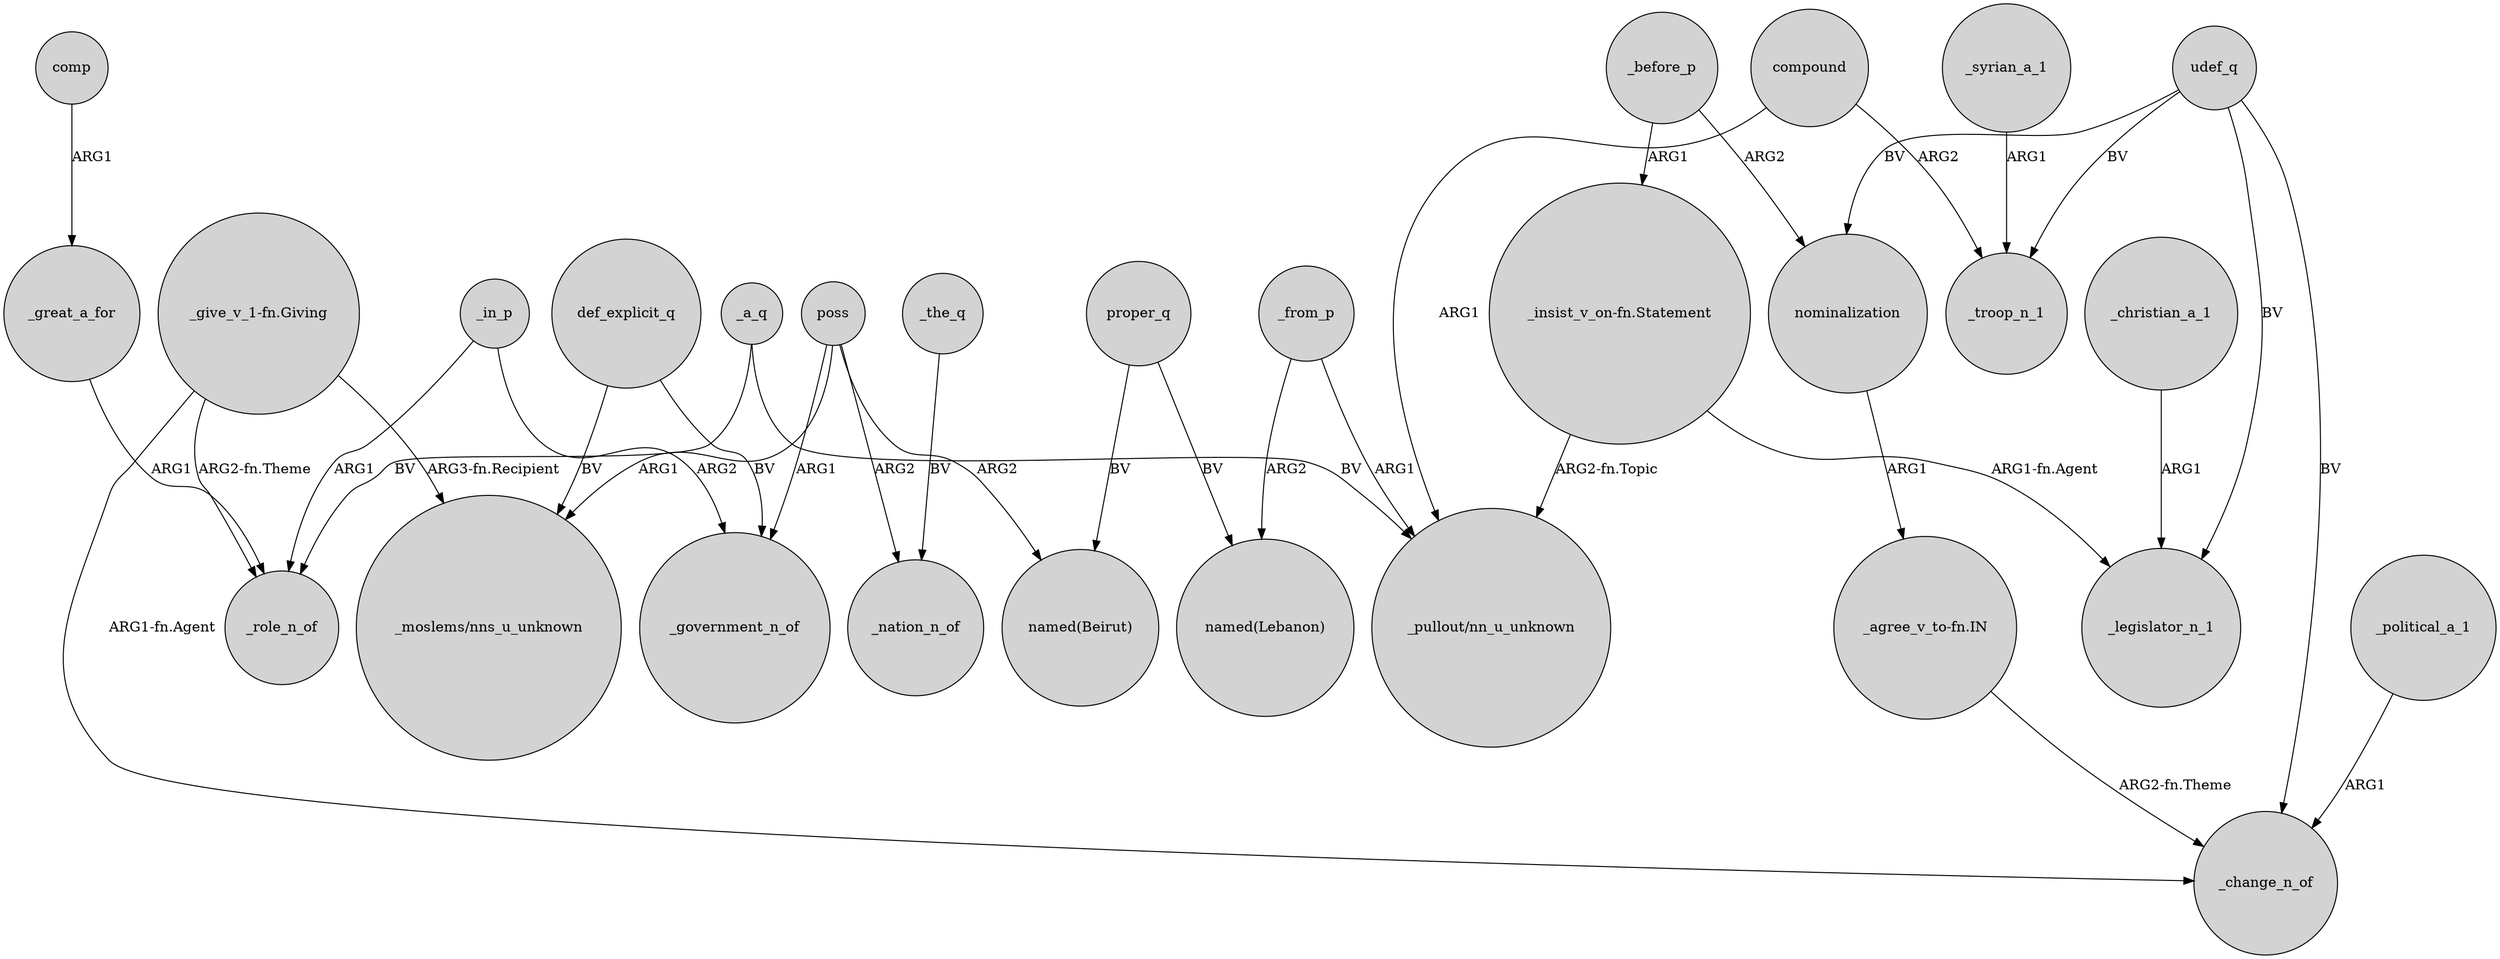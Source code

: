 digraph {
	node [shape=circle style=filled]
	"_insist_v_on-fn.Statement" -> _legislator_n_1 [label="ARG1-fn.Agent"]
	poss -> "_moslems/nns_u_unknown" [label=ARG1]
	"_insist_v_on-fn.Statement" -> "_pullout/nn_u_unknown" [label="ARG2-fn.Topic"]
	proper_q -> "named(Lebanon)" [label=BV]
	poss -> "named(Beirut)" [label=ARG2]
	"_give_v_1-fn.Giving" -> "_moslems/nns_u_unknown" [label="ARG3-fn.Recipient"]
	_a_q -> _role_n_of [label=BV]
	proper_q -> "named(Beirut)" [label=BV]
	udef_q -> _legislator_n_1 [label=BV]
	_before_p -> nominalization [label=ARG2]
	poss -> _government_n_of [label=ARG1]
	"_agree_v_to-fn.IN" -> _change_n_of [label="ARG2-fn.Theme"]
	comp -> _great_a_for [label=ARG1]
	_syrian_a_1 -> _troop_n_1 [label=ARG1]
	def_explicit_q -> _government_n_of [label=BV]
	_great_a_for -> _role_n_of [label=ARG1]
	udef_q -> _change_n_of [label=BV]
	_from_p -> "named(Lebanon)" [label=ARG2]
	_the_q -> _nation_n_of [label=BV]
	_christian_a_1 -> _legislator_n_1 [label=ARG1]
	_a_q -> "_pullout/nn_u_unknown" [label=BV]
	def_explicit_q -> "_moslems/nns_u_unknown" [label=BV]
	udef_q -> nominalization [label=BV]
	_before_p -> "_insist_v_on-fn.Statement" [label=ARG1]
	poss -> _nation_n_of [label=ARG2]
	_political_a_1 -> _change_n_of [label=ARG1]
	udef_q -> _troop_n_1 [label=BV]
	_from_p -> "_pullout/nn_u_unknown" [label=ARG1]
	compound -> "_pullout/nn_u_unknown" [label=ARG1]
	compound -> _troop_n_1 [label=ARG2]
	nominalization -> "_agree_v_to-fn.IN" [label=ARG1]
	_in_p -> _role_n_of [label=ARG1]
	_in_p -> _government_n_of [label=ARG2]
	"_give_v_1-fn.Giving" -> _role_n_of [label="ARG2-fn.Theme"]
	"_give_v_1-fn.Giving" -> _change_n_of [label="ARG1-fn.Agent"]
}
